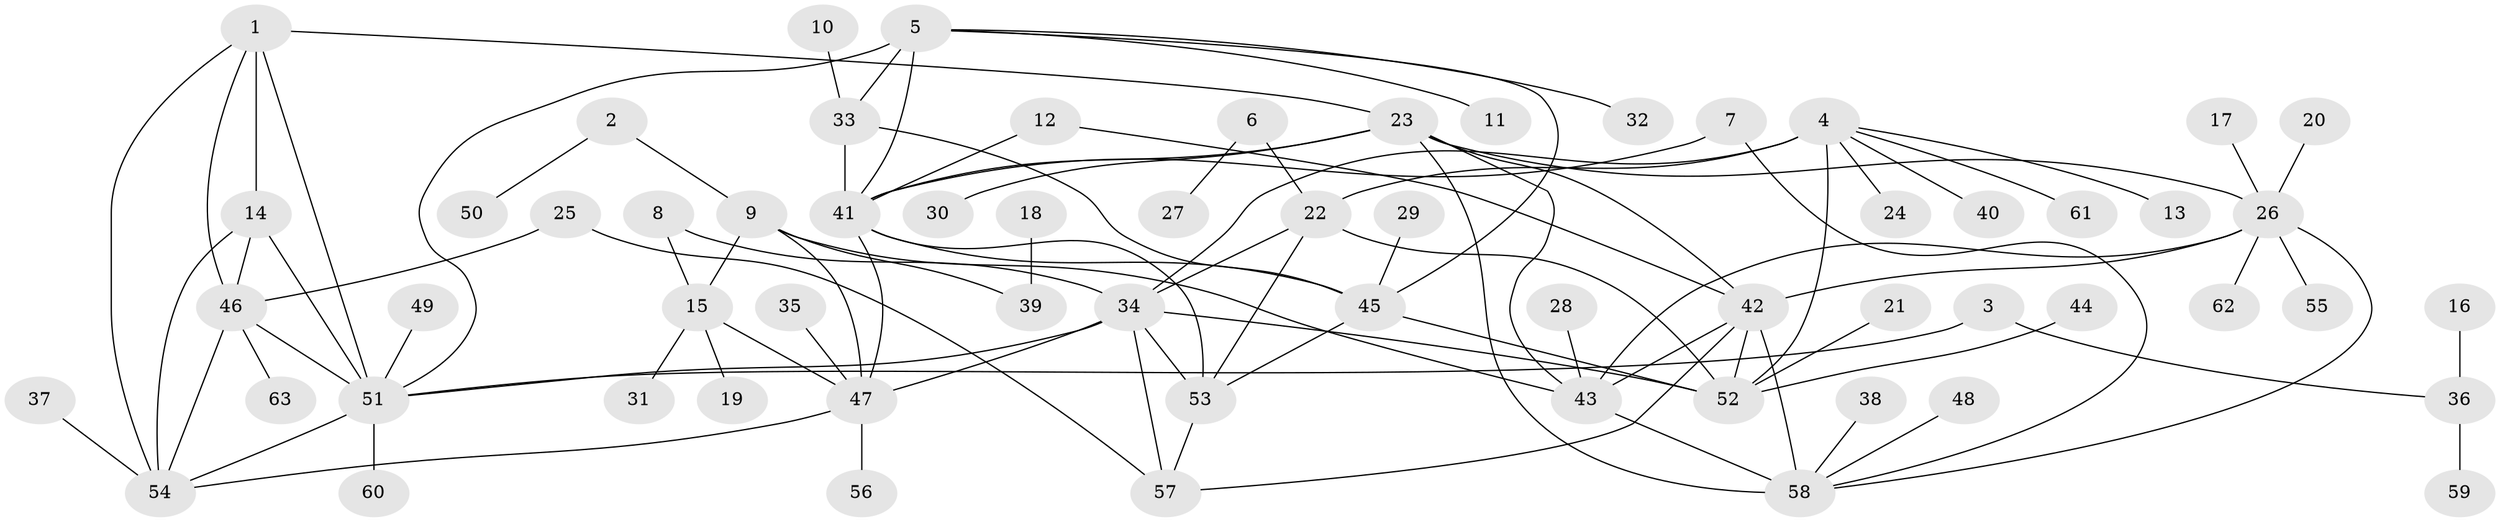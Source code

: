 // original degree distribution, {7: 0.03968253968253968, 9: 0.047619047619047616, 11: 0.007936507936507936, 10: 0.023809523809523808, 12: 0.015873015873015872, 5: 0.015873015873015872, 6: 0.06349206349206349, 8: 0.023809523809523808, 13: 0.007936507936507936, 1: 0.5476190476190477, 2: 0.14285714285714285, 4: 0.031746031746031744, 3: 0.031746031746031744}
// Generated by graph-tools (version 1.1) at 2025/02/03/09/25 03:02:42]
// undirected, 63 vertices, 96 edges
graph export_dot {
graph [start="1"]
  node [color=gray90,style=filled];
  1;
  2;
  3;
  4;
  5;
  6;
  7;
  8;
  9;
  10;
  11;
  12;
  13;
  14;
  15;
  16;
  17;
  18;
  19;
  20;
  21;
  22;
  23;
  24;
  25;
  26;
  27;
  28;
  29;
  30;
  31;
  32;
  33;
  34;
  35;
  36;
  37;
  38;
  39;
  40;
  41;
  42;
  43;
  44;
  45;
  46;
  47;
  48;
  49;
  50;
  51;
  52;
  53;
  54;
  55;
  56;
  57;
  58;
  59;
  60;
  61;
  62;
  63;
  1 -- 14 [weight=2.0];
  1 -- 23 [weight=1.0];
  1 -- 46 [weight=1.0];
  1 -- 51 [weight=1.0];
  1 -- 54 [weight=1.0];
  2 -- 9 [weight=1.0];
  2 -- 50 [weight=1.0];
  3 -- 36 [weight=1.0];
  3 -- 51 [weight=1.0];
  4 -- 13 [weight=1.0];
  4 -- 22 [weight=2.0];
  4 -- 24 [weight=1.0];
  4 -- 34 [weight=2.0];
  4 -- 40 [weight=1.0];
  4 -- 52 [weight=4.0];
  4 -- 61 [weight=1.0];
  5 -- 11 [weight=1.0];
  5 -- 32 [weight=1.0];
  5 -- 33 [weight=2.0];
  5 -- 41 [weight=2.0];
  5 -- 45 [weight=1.0];
  5 -- 51 [weight=1.0];
  6 -- 22 [weight=1.0];
  6 -- 27 [weight=1.0];
  7 -- 41 [weight=1.0];
  7 -- 58 [weight=1.0];
  8 -- 15 [weight=1.0];
  8 -- 34 [weight=1.0];
  9 -- 15 [weight=6.0];
  9 -- 39 [weight=1.0];
  9 -- 43 [weight=1.0];
  9 -- 47 [weight=3.0];
  10 -- 33 [weight=1.0];
  12 -- 41 [weight=1.0];
  12 -- 42 [weight=1.0];
  14 -- 46 [weight=2.0];
  14 -- 51 [weight=2.0];
  14 -- 54 [weight=2.0];
  15 -- 19 [weight=1.0];
  15 -- 31 [weight=1.0];
  15 -- 47 [weight=2.0];
  16 -- 36 [weight=1.0];
  17 -- 26 [weight=1.0];
  18 -- 39 [weight=1.0];
  20 -- 26 [weight=1.0];
  21 -- 52 [weight=1.0];
  22 -- 34 [weight=1.0];
  22 -- 52 [weight=2.0];
  22 -- 53 [weight=1.0];
  23 -- 26 [weight=1.0];
  23 -- 30 [weight=1.0];
  23 -- 41 [weight=1.0];
  23 -- 42 [weight=1.0];
  23 -- 43 [weight=1.0];
  23 -- 58 [weight=2.0];
  25 -- 46 [weight=1.0];
  25 -- 57 [weight=1.0];
  26 -- 42 [weight=1.0];
  26 -- 43 [weight=1.0];
  26 -- 55 [weight=1.0];
  26 -- 58 [weight=2.0];
  26 -- 62 [weight=1.0];
  28 -- 43 [weight=1.0];
  29 -- 45 [weight=1.0];
  33 -- 41 [weight=4.0];
  33 -- 45 [weight=2.0];
  34 -- 47 [weight=1.0];
  34 -- 51 [weight=1.0];
  34 -- 52 [weight=2.0];
  34 -- 53 [weight=2.0];
  34 -- 57 [weight=1.0];
  35 -- 47 [weight=1.0];
  36 -- 59 [weight=1.0];
  37 -- 54 [weight=1.0];
  38 -- 58 [weight=1.0];
  41 -- 45 [weight=2.0];
  41 -- 47 [weight=1.0];
  41 -- 53 [weight=1.0];
  42 -- 43 [weight=1.0];
  42 -- 52 [weight=1.0];
  42 -- 57 [weight=1.0];
  42 -- 58 [weight=2.0];
  43 -- 58 [weight=2.0];
  44 -- 52 [weight=1.0];
  45 -- 52 [weight=1.0];
  45 -- 53 [weight=1.0];
  46 -- 51 [weight=1.0];
  46 -- 54 [weight=1.0];
  46 -- 63 [weight=1.0];
  47 -- 54 [weight=1.0];
  47 -- 56 [weight=1.0];
  48 -- 58 [weight=1.0];
  49 -- 51 [weight=1.0];
  51 -- 54 [weight=1.0];
  51 -- 60 [weight=1.0];
  53 -- 57 [weight=1.0];
}
